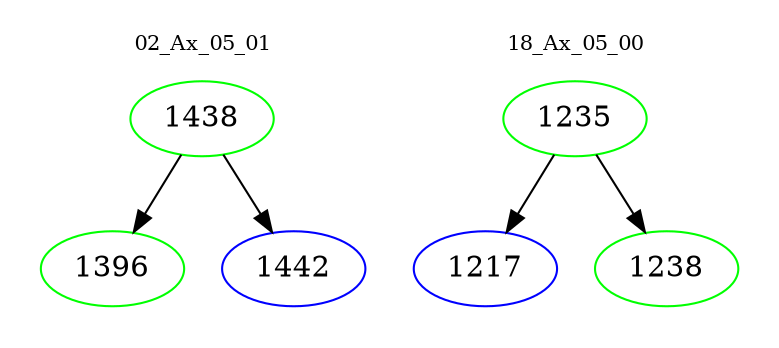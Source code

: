 digraph{
subgraph cluster_0 {
color = white
label = "02_Ax_05_01";
fontsize=10;
T0_1438 [label="1438", color="green"]
T0_1438 -> T0_1396 [color="black"]
T0_1396 [label="1396", color="green"]
T0_1438 -> T0_1442 [color="black"]
T0_1442 [label="1442", color="blue"]
}
subgraph cluster_1 {
color = white
label = "18_Ax_05_00";
fontsize=10;
T1_1235 [label="1235", color="green"]
T1_1235 -> T1_1217 [color="black"]
T1_1217 [label="1217", color="blue"]
T1_1235 -> T1_1238 [color="black"]
T1_1238 [label="1238", color="green"]
}
}
